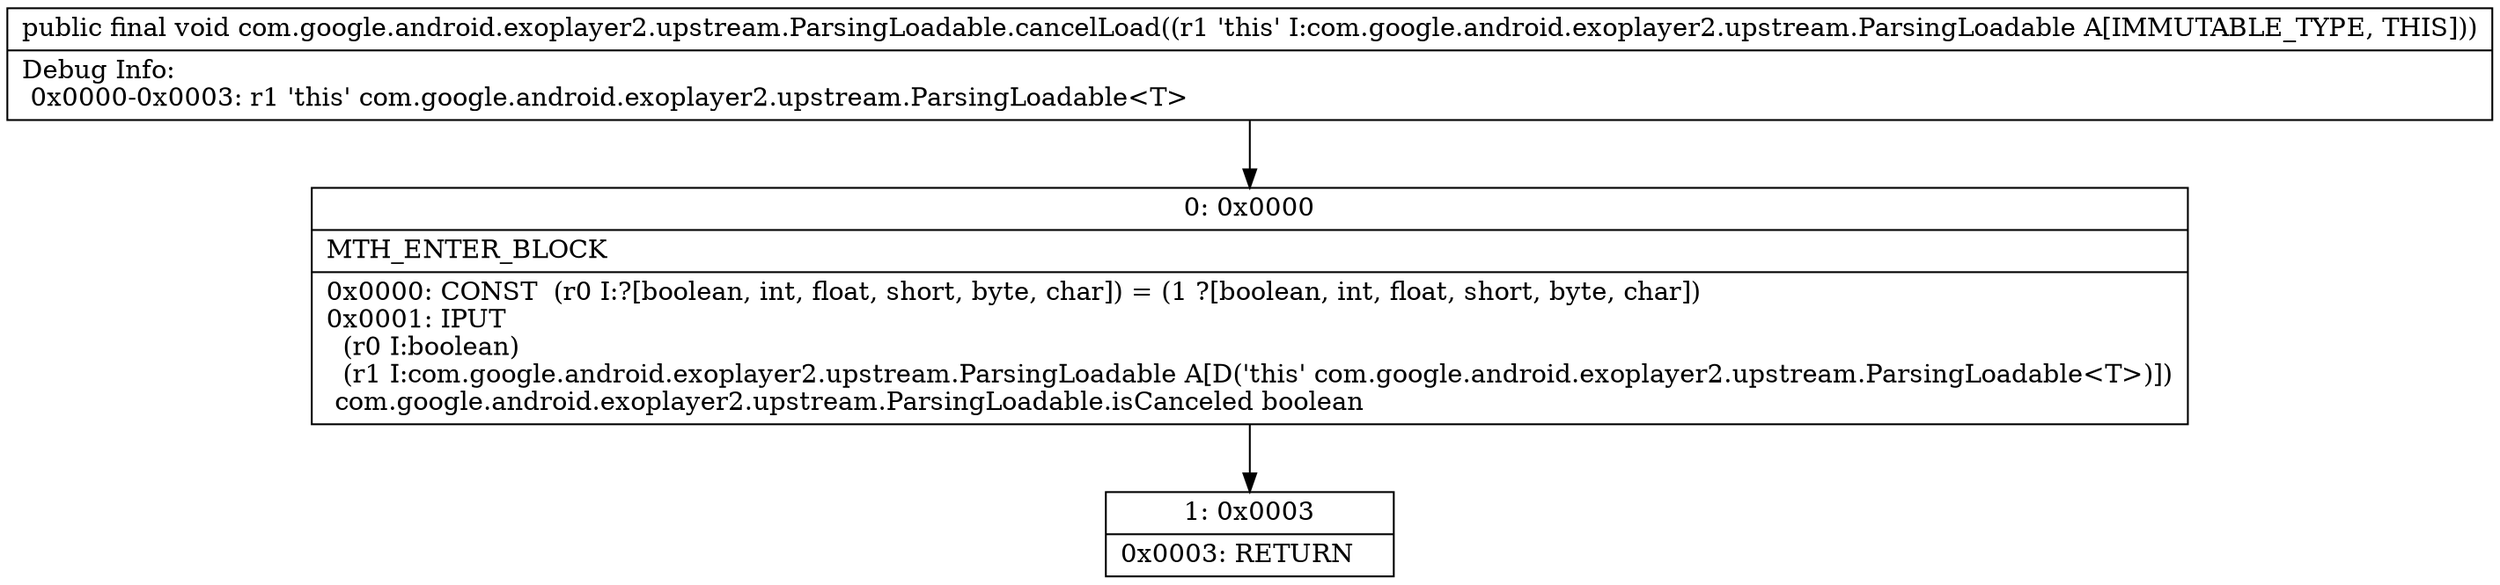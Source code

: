 digraph "CFG forcom.google.android.exoplayer2.upstream.ParsingLoadable.cancelLoad()V" {
Node_0 [shape=record,label="{0\:\ 0x0000|MTH_ENTER_BLOCK\l|0x0000: CONST  (r0 I:?[boolean, int, float, short, byte, char]) = (1 ?[boolean, int, float, short, byte, char]) \l0x0001: IPUT  \l  (r0 I:boolean)\l  (r1 I:com.google.android.exoplayer2.upstream.ParsingLoadable A[D('this' com.google.android.exoplayer2.upstream.ParsingLoadable\<T\>)])\l com.google.android.exoplayer2.upstream.ParsingLoadable.isCanceled boolean \l}"];
Node_1 [shape=record,label="{1\:\ 0x0003|0x0003: RETURN   \l}"];
MethodNode[shape=record,label="{public final void com.google.android.exoplayer2.upstream.ParsingLoadable.cancelLoad((r1 'this' I:com.google.android.exoplayer2.upstream.ParsingLoadable A[IMMUTABLE_TYPE, THIS]))  | Debug Info:\l  0x0000\-0x0003: r1 'this' com.google.android.exoplayer2.upstream.ParsingLoadable\<T\>\l}"];
MethodNode -> Node_0;
Node_0 -> Node_1;
}

